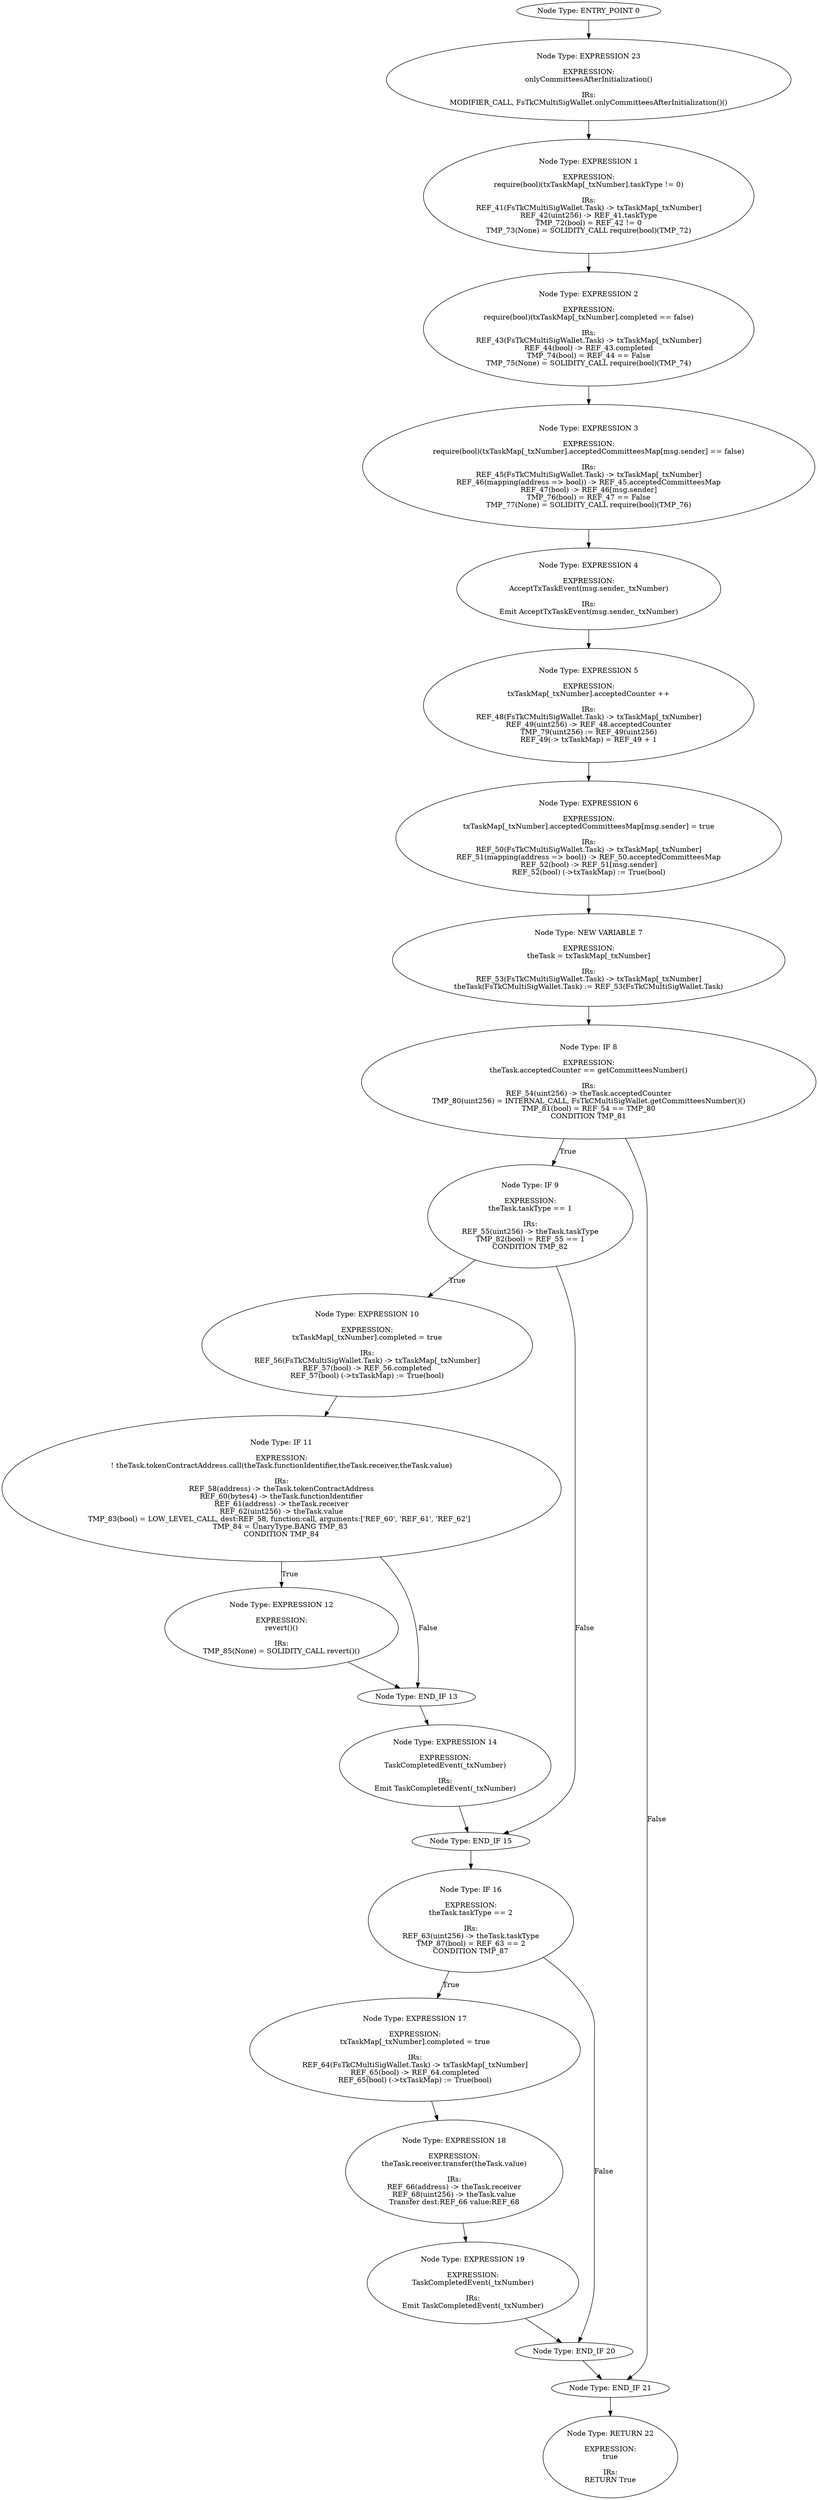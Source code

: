 digraph{
0[label="Node Type: ENTRY_POINT 0
"];
0->23;
1[label="Node Type: EXPRESSION 1

EXPRESSION:
require(bool)(txTaskMap[_txNumber].taskType != 0)

IRs:
REF_41(FsTkCMultiSigWallet.Task) -> txTaskMap[_txNumber]
REF_42(uint256) -> REF_41.taskType
TMP_72(bool) = REF_42 != 0
TMP_73(None) = SOLIDITY_CALL require(bool)(TMP_72)"];
1->2;
2[label="Node Type: EXPRESSION 2

EXPRESSION:
require(bool)(txTaskMap[_txNumber].completed == false)

IRs:
REF_43(FsTkCMultiSigWallet.Task) -> txTaskMap[_txNumber]
REF_44(bool) -> REF_43.completed
TMP_74(bool) = REF_44 == False
TMP_75(None) = SOLIDITY_CALL require(bool)(TMP_74)"];
2->3;
3[label="Node Type: EXPRESSION 3

EXPRESSION:
require(bool)(txTaskMap[_txNumber].acceptedCommitteesMap[msg.sender] == false)

IRs:
REF_45(FsTkCMultiSigWallet.Task) -> txTaskMap[_txNumber]
REF_46(mapping(address => bool)) -> REF_45.acceptedCommitteesMap
REF_47(bool) -> REF_46[msg.sender]
TMP_76(bool) = REF_47 == False
TMP_77(None) = SOLIDITY_CALL require(bool)(TMP_76)"];
3->4;
4[label="Node Type: EXPRESSION 4

EXPRESSION:
AcceptTxTaskEvent(msg.sender,_txNumber)

IRs:
Emit AcceptTxTaskEvent(msg.sender,_txNumber)"];
4->5;
5[label="Node Type: EXPRESSION 5

EXPRESSION:
txTaskMap[_txNumber].acceptedCounter ++

IRs:
REF_48(FsTkCMultiSigWallet.Task) -> txTaskMap[_txNumber]
REF_49(uint256) -> REF_48.acceptedCounter
TMP_79(uint256) := REF_49(uint256)
REF_49(-> txTaskMap) = REF_49 + 1"];
5->6;
6[label="Node Type: EXPRESSION 6

EXPRESSION:
txTaskMap[_txNumber].acceptedCommitteesMap[msg.sender] = true

IRs:
REF_50(FsTkCMultiSigWallet.Task) -> txTaskMap[_txNumber]
REF_51(mapping(address => bool)) -> REF_50.acceptedCommitteesMap
REF_52(bool) -> REF_51[msg.sender]
REF_52(bool) (->txTaskMap) := True(bool)"];
6->7;
7[label="Node Type: NEW VARIABLE 7

EXPRESSION:
theTask = txTaskMap[_txNumber]

IRs:
REF_53(FsTkCMultiSigWallet.Task) -> txTaskMap[_txNumber]
theTask(FsTkCMultiSigWallet.Task) := REF_53(FsTkCMultiSigWallet.Task)"];
7->8;
8[label="Node Type: IF 8

EXPRESSION:
theTask.acceptedCounter == getCommitteesNumber()

IRs:
REF_54(uint256) -> theTask.acceptedCounter
TMP_80(uint256) = INTERNAL_CALL, FsTkCMultiSigWallet.getCommitteesNumber()()
TMP_81(bool) = REF_54 == TMP_80
CONDITION TMP_81"];
8->9[label="True"];
8->21[label="False"];
9[label="Node Type: IF 9

EXPRESSION:
theTask.taskType == 1

IRs:
REF_55(uint256) -> theTask.taskType
TMP_82(bool) = REF_55 == 1
CONDITION TMP_82"];
9->10[label="True"];
9->15[label="False"];
10[label="Node Type: EXPRESSION 10

EXPRESSION:
txTaskMap[_txNumber].completed = true

IRs:
REF_56(FsTkCMultiSigWallet.Task) -> txTaskMap[_txNumber]
REF_57(bool) -> REF_56.completed
REF_57(bool) (->txTaskMap) := True(bool)"];
10->11;
11[label="Node Type: IF 11

EXPRESSION:
! theTask.tokenContractAddress.call(theTask.functionIdentifier,theTask.receiver,theTask.value)

IRs:
REF_58(address) -> theTask.tokenContractAddress
REF_60(bytes4) -> theTask.functionIdentifier
REF_61(address) -> theTask.receiver
REF_62(uint256) -> theTask.value
TMP_83(bool) = LOW_LEVEL_CALL, dest:REF_58, function:call, arguments:['REF_60', 'REF_61', 'REF_62']  
TMP_84 = UnaryType.BANG TMP_83 
CONDITION TMP_84"];
11->12[label="True"];
11->13[label="False"];
12[label="Node Type: EXPRESSION 12

EXPRESSION:
revert()()

IRs:
TMP_85(None) = SOLIDITY_CALL revert()()"];
12->13;
13[label="Node Type: END_IF 13
"];
13->14;
14[label="Node Type: EXPRESSION 14

EXPRESSION:
TaskCompletedEvent(_txNumber)

IRs:
Emit TaskCompletedEvent(_txNumber)"];
14->15;
15[label="Node Type: END_IF 15
"];
15->16;
16[label="Node Type: IF 16

EXPRESSION:
theTask.taskType == 2

IRs:
REF_63(uint256) -> theTask.taskType
TMP_87(bool) = REF_63 == 2
CONDITION TMP_87"];
16->17[label="True"];
16->20[label="False"];
17[label="Node Type: EXPRESSION 17

EXPRESSION:
txTaskMap[_txNumber].completed = true

IRs:
REF_64(FsTkCMultiSigWallet.Task) -> txTaskMap[_txNumber]
REF_65(bool) -> REF_64.completed
REF_65(bool) (->txTaskMap) := True(bool)"];
17->18;
18[label="Node Type: EXPRESSION 18

EXPRESSION:
theTask.receiver.transfer(theTask.value)

IRs:
REF_66(address) -> theTask.receiver
REF_68(uint256) -> theTask.value
Transfer dest:REF_66 value:REF_68"];
18->19;
19[label="Node Type: EXPRESSION 19

EXPRESSION:
TaskCompletedEvent(_txNumber)

IRs:
Emit TaskCompletedEvent(_txNumber)"];
19->20;
20[label="Node Type: END_IF 20
"];
20->21;
21[label="Node Type: END_IF 21
"];
21->22;
22[label="Node Type: RETURN 22

EXPRESSION:
true

IRs:
RETURN True"];
23[label="Node Type: EXPRESSION 23

EXPRESSION:
onlyCommitteesAfterInitialization()

IRs:
MODIFIER_CALL, FsTkCMultiSigWallet.onlyCommitteesAfterInitialization()()"];
23->1;
}
